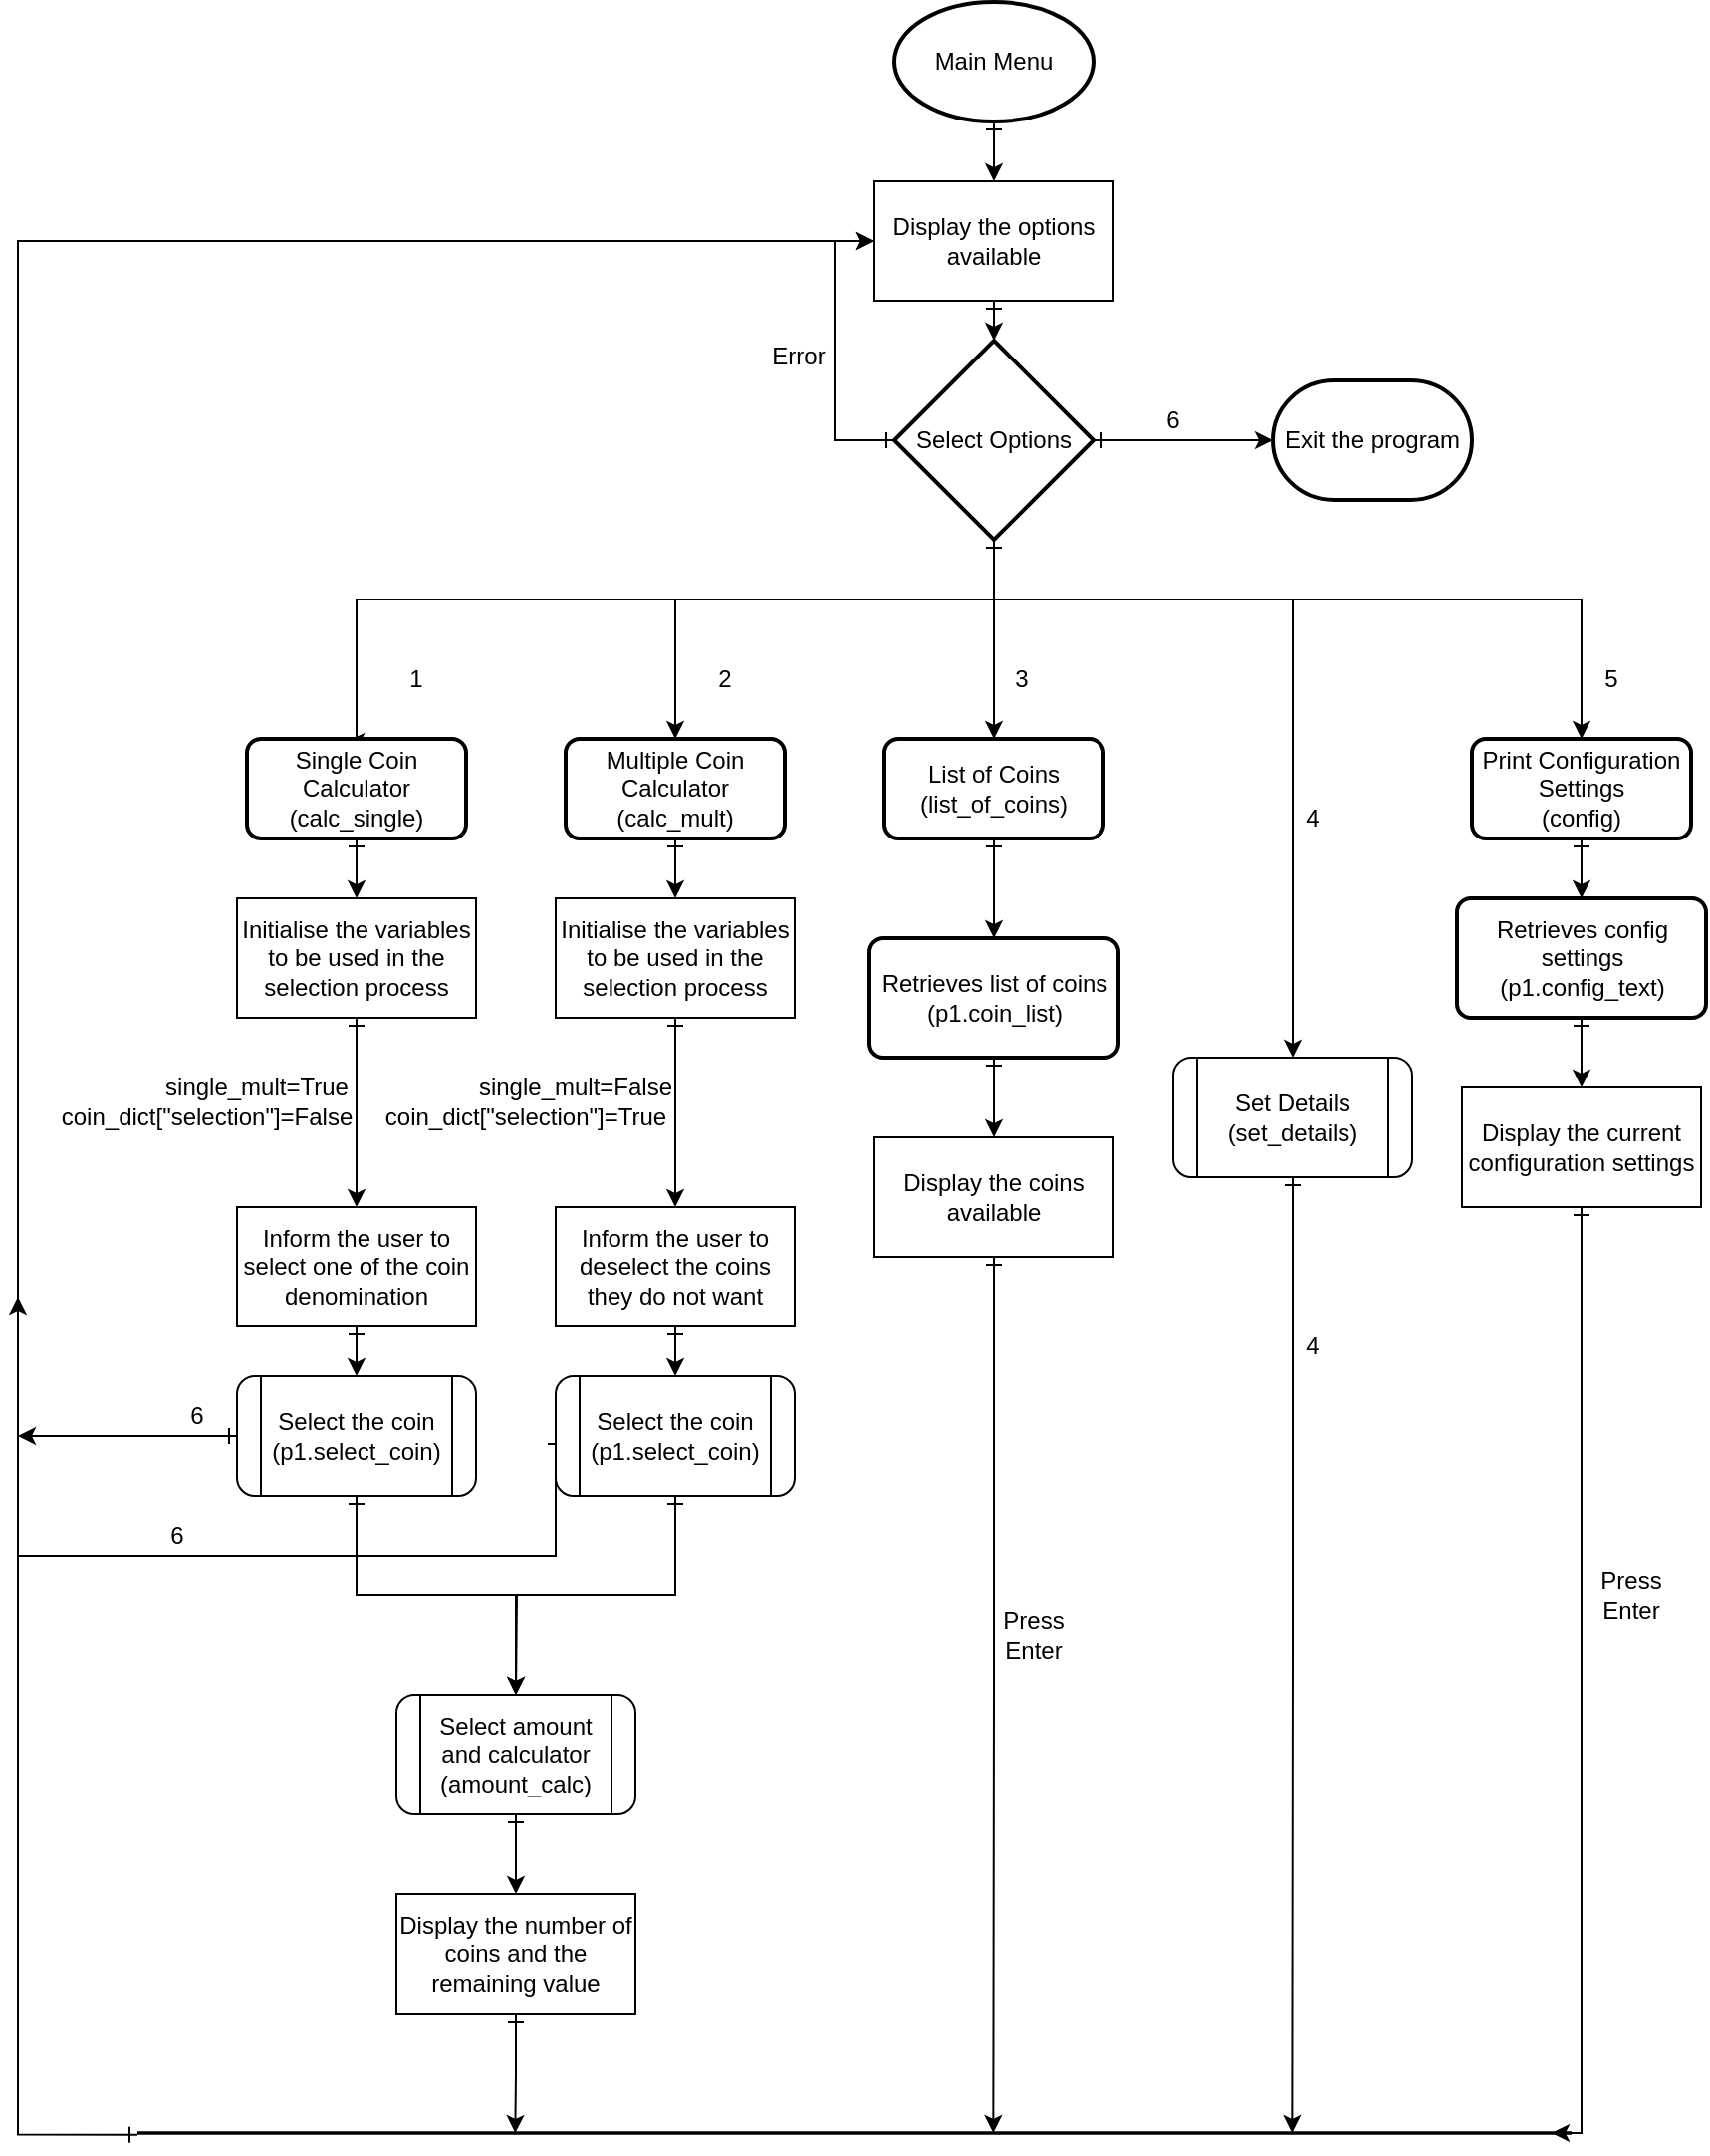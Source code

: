 <mxfile version="14.4.3" type="device"><diagram id="C5RBs43oDa-KdzZeNtuy" name="Page-1"><mxGraphModel dx="2431" dy="1280" grid="0" gridSize="10" guides="0" tooltips="1" connect="1" arrows="1" fold="1" page="0" pageScale="1" pageWidth="827" pageHeight="1169" math="0" shadow="0"><root><mxCell id="WIyWlLk6GJQsqaUBKTNV-0"/><mxCell id="WIyWlLk6GJQsqaUBKTNV-1" parent="WIyWlLk6GJQsqaUBKTNV-0"/><mxCell id="Ox8iufkRf5p34IUGR_d_-14" style="edgeStyle=orthogonalEdgeStyle;rounded=0;orthogonalLoop=1;jettySize=auto;html=1;exitX=0.5;exitY=1;exitDx=0;exitDy=0;exitPerimeter=0;entryX=0.5;entryY=0;entryDx=0;entryDy=0;" edge="1" parent="WIyWlLk6GJQsqaUBKTNV-1"><mxGeometry relative="1" as="geometry"><mxPoint x="420" y="260.0" as="sourcePoint"/><mxPoint x="420" y="410.0" as="targetPoint"/></mxGeometry></mxCell><mxCell id="Ox8iufkRf5p34IUGR_d_-30" style="edgeStyle=orthogonalEdgeStyle;rounded=0;orthogonalLoop=1;jettySize=auto;html=1;exitX=0.5;exitY=1;exitDx=0;exitDy=0;exitPerimeter=0;startArrow=ERone;startFill=0;" edge="1" parent="WIyWlLk6GJQsqaUBKTNV-1" target="Ox8iufkRf5p34IUGR_d_-28"><mxGeometry relative="1" as="geometry"><mxPoint x="420" y="260.0" as="sourcePoint"/><Array as="points"><mxPoint x="420" y="340"/><mxPoint x="715" y="340"/></Array></mxGeometry></mxCell><mxCell id="Ox8iufkRf5p34IUGR_d_-44" style="edgeStyle=orthogonalEdgeStyle;rounded=0;orthogonalLoop=1;jettySize=auto;html=1;exitX=0.5;exitY=1;exitDx=0;exitDy=0;exitPerimeter=0;entryX=0.455;entryY=0.027;entryDx=0;entryDy=0;entryPerimeter=0;startArrow=ERone;startFill=0;" edge="1" parent="WIyWlLk6GJQsqaUBKTNV-1" target="Ox8iufkRf5p34IUGR_d_-24"><mxGeometry relative="1" as="geometry"><mxPoint x="420" y="260.0" as="sourcePoint"/><Array as="points"><mxPoint x="420" y="340"/><mxPoint x="100" y="340"/></Array></mxGeometry></mxCell><mxCell id="Ox8iufkRf5p34IUGR_d_-45" style="edgeStyle=orthogonalEdgeStyle;rounded=0;orthogonalLoop=1;jettySize=auto;html=1;exitX=0.5;exitY=1;exitDx=0;exitDy=0;exitPerimeter=0;entryX=0.5;entryY=0;entryDx=0;entryDy=0;startArrow=ERone;startFill=0;" edge="1" parent="WIyWlLk6GJQsqaUBKTNV-1" target="Ox8iufkRf5p34IUGR_d_-25"><mxGeometry relative="1" as="geometry"><mxPoint x="420" y="260.0" as="sourcePoint"/><Array as="points"><mxPoint x="420" y="340"/><mxPoint x="260" y="340"/></Array></mxGeometry></mxCell><mxCell id="Ox8iufkRf5p34IUGR_d_-19" value="1&lt;span style=&quot;color: rgba(0 , 0 , 0 , 0) ; font-family: monospace ; font-size: 0px&quot;&gt;%3CmxGraphModel%3E%3Croot%3E%3CmxCell%20id%3D%220%22%2F%3E%3CmxCell%20id%3D%221%22%20parent%3D%220%22%2F%3E%3CmxCell%20id%3D%222%22%20value%3D%22%22%20style%3D%22rounded%3D0%3BwhiteSpace%3Dwrap%3Bhtml%3D1%3B%22%20vertex%3D%221%22%20parent%3D%221%22%3E%3CmxGeometry%20x%3D%2270%22%20y%3D%22190%22%20width%3D%2290%22%20height%3D%2240%22%20as%3D%22geometry%22%2F%3E%3C%2FmxCell%3E%3C%2Froot%3E%3C%2FmxGraphModel%3E&lt;/span&gt;" style="text;html=1;strokeColor=none;fillColor=none;align=center;verticalAlign=middle;whiteSpace=wrap;rounded=0;" vertex="1" parent="WIyWlLk6GJQsqaUBKTNV-1"><mxGeometry x="110" y="370" width="40" height="20" as="geometry"/></mxCell><mxCell id="Ox8iufkRf5p34IUGR_d_-20" value="2" style="text;html=1;strokeColor=none;fillColor=none;align=center;verticalAlign=middle;whiteSpace=wrap;rounded=0;" vertex="1" parent="WIyWlLk6GJQsqaUBKTNV-1"><mxGeometry x="265" y="370" width="40" height="20" as="geometry"/></mxCell><mxCell id="Ox8iufkRf5p34IUGR_d_-21" value="3" style="text;html=1;strokeColor=none;fillColor=none;align=center;verticalAlign=middle;whiteSpace=wrap;rounded=0;" vertex="1" parent="WIyWlLk6GJQsqaUBKTNV-1"><mxGeometry x="414" y="370" width="40" height="20" as="geometry"/></mxCell><mxCell id="Ox8iufkRf5p34IUGR_d_-22" value="4" style="text;html=1;strokeColor=none;fillColor=none;align=center;verticalAlign=middle;whiteSpace=wrap;rounded=0;" vertex="1" parent="WIyWlLk6GJQsqaUBKTNV-1"><mxGeometry x="560" y="440" width="40" height="20" as="geometry"/></mxCell><mxCell id="Ox8iufkRf5p34IUGR_d_-23" value="5" style="text;html=1;strokeColor=none;fillColor=none;align=center;verticalAlign=middle;whiteSpace=wrap;rounded=0;" vertex="1" parent="WIyWlLk6GJQsqaUBKTNV-1"><mxGeometry x="710" y="370" width="40" height="20" as="geometry"/></mxCell><mxCell id="Ox8iufkRf5p34IUGR_d_-106" value="" style="edgeStyle=orthogonalEdgeStyle;rounded=0;orthogonalLoop=1;jettySize=auto;html=1;startArrow=ERone;startFill=0;" edge="1" parent="WIyWlLk6GJQsqaUBKTNV-1" source="Ox8iufkRf5p34IUGR_d_-24" target="Ox8iufkRf5p34IUGR_d_-49"><mxGeometry relative="1" as="geometry"/></mxCell><mxCell id="Ox8iufkRf5p34IUGR_d_-24" value="&lt;span&gt;Single Coin Calculator &lt;br&gt;(calc_single)&lt;/span&gt;" style="rounded=1;whiteSpace=wrap;html=1;absoluteArcSize=1;arcSize=14;strokeWidth=2;" vertex="1" parent="WIyWlLk6GJQsqaUBKTNV-1"><mxGeometry x="45" y="410" width="110" height="50" as="geometry"/></mxCell><mxCell id="Ox8iufkRf5p34IUGR_d_-107" style="edgeStyle=orthogonalEdgeStyle;rounded=0;orthogonalLoop=1;jettySize=auto;html=1;exitX=0.5;exitY=1;exitDx=0;exitDy=0;entryX=0.5;entryY=0;entryDx=0;entryDy=0;startArrow=ERone;startFill=0;" edge="1" parent="WIyWlLk6GJQsqaUBKTNV-1" source="Ox8iufkRf5p34IUGR_d_-25" target="Ox8iufkRf5p34IUGR_d_-46"><mxGeometry relative="1" as="geometry"/></mxCell><mxCell id="Ox8iufkRf5p34IUGR_d_-25" value="Multiple Coin Calculator&lt;br&gt;(calc_mult)" style="rounded=1;whiteSpace=wrap;html=1;absoluteArcSize=1;arcSize=14;strokeWidth=2;" vertex="1" parent="WIyWlLk6GJQsqaUBKTNV-1"><mxGeometry x="205" y="410" width="110" height="50" as="geometry"/></mxCell><mxCell id="Ox8iufkRf5p34IUGR_d_-104" style="edgeStyle=orthogonalEdgeStyle;rounded=0;orthogonalLoop=1;jettySize=auto;html=1;exitX=0.5;exitY=1;exitDx=0;exitDy=0;entryX=0.5;entryY=0;entryDx=0;entryDy=0;startArrow=ERone;startFill=0;" edge="1" parent="WIyWlLk6GJQsqaUBKTNV-1" source="Ox8iufkRf5p34IUGR_d_-26" target="Ox8iufkRf5p34IUGR_d_-52"><mxGeometry relative="1" as="geometry"/></mxCell><mxCell id="Ox8iufkRf5p34IUGR_d_-26" value="&lt;span&gt;List of Coins&lt;br&gt;(list_of_coins)&lt;br&gt;&lt;/span&gt;" style="rounded=1;whiteSpace=wrap;html=1;absoluteArcSize=1;arcSize=14;strokeWidth=2;" vertex="1" parent="WIyWlLk6GJQsqaUBKTNV-1"><mxGeometry x="365" y="410" width="110" height="50" as="geometry"/></mxCell><mxCell id="Ox8iufkRf5p34IUGR_d_-108" style="edgeStyle=orthogonalEdgeStyle;rounded=0;orthogonalLoop=1;jettySize=auto;html=1;exitX=0.5;exitY=1;exitDx=0;exitDy=0;entryX=0.5;entryY=0;entryDx=0;entryDy=0;startArrow=ERone;startFill=0;" edge="1" parent="WIyWlLk6GJQsqaUBKTNV-1" source="Ox8iufkRf5p34IUGR_d_-28" target="Ox8iufkRf5p34IUGR_d_-51"><mxGeometry relative="1" as="geometry"/></mxCell><mxCell id="Ox8iufkRf5p34IUGR_d_-28" value="&lt;span&gt;Print Configuration Settings&lt;br&gt;(config)&lt;br&gt;&lt;/span&gt;" style="rounded=1;whiteSpace=wrap;html=1;absoluteArcSize=1;arcSize=14;strokeWidth=2;" vertex="1" parent="WIyWlLk6GJQsqaUBKTNV-1"><mxGeometry x="660" y="410" width="110" height="50" as="geometry"/></mxCell><mxCell id="Ox8iufkRf5p34IUGR_d_-99" style="edgeStyle=orthogonalEdgeStyle;rounded=0;orthogonalLoop=1;jettySize=auto;html=1;exitX=0.5;exitY=1;exitDx=0;exitDy=0;startArrow=ERone;startFill=0;" edge="1" parent="WIyWlLk6GJQsqaUBKTNV-1" source="Ox8iufkRf5p34IUGR_d_-36" target="Ox8iufkRf5p34IUGR_d_-58"><mxGeometry relative="1" as="geometry"/></mxCell><mxCell id="Ox8iufkRf5p34IUGR_d_-36" value="Inform the user to deselect the coins they do not want" style="rounded=0;whiteSpace=wrap;html=1;" vertex="1" parent="WIyWlLk6GJQsqaUBKTNV-1"><mxGeometry x="200" y="645" width="120" height="60" as="geometry"/></mxCell><mxCell id="Ox8iufkRf5p34IUGR_d_-113" style="edgeStyle=orthogonalEdgeStyle;rounded=0;orthogonalLoop=1;jettySize=auto;html=1;exitX=0.5;exitY=1;exitDx=0;exitDy=0;startArrow=ERone;startFill=0;strokeColor=#000000;" edge="1" parent="WIyWlLk6GJQsqaUBKTNV-1" source="Ox8iufkRf5p34IUGR_d_-38"><mxGeometry relative="1" as="geometry"><mxPoint x="419.667" y="1110.0" as="targetPoint"/></mxGeometry></mxCell><mxCell id="Ox8iufkRf5p34IUGR_d_-38" value="Display the coins available" style="rounded=0;whiteSpace=wrap;html=1;" vertex="1" parent="WIyWlLk6GJQsqaUBKTNV-1"><mxGeometry x="360" y="610" width="120" height="60" as="geometry"/></mxCell><mxCell id="Ox8iufkRf5p34IUGR_d_-111" style="edgeStyle=orthogonalEdgeStyle;rounded=0;orthogonalLoop=1;jettySize=auto;html=1;exitX=0.5;exitY=1;exitDx=0;exitDy=0;startArrow=ERone;startFill=0;strokeColor=#000000;" edge="1" parent="WIyWlLk6GJQsqaUBKTNV-1" source="Ox8iufkRf5p34IUGR_d_-40"><mxGeometry relative="1" as="geometry"><mxPoint x="700" y="1110" as="targetPoint"/><Array as="points"><mxPoint x="715" y="1110"/></Array></mxGeometry></mxCell><mxCell id="Ox8iufkRf5p34IUGR_d_-40" value="Display the current configuration settings" style="rounded=0;whiteSpace=wrap;html=1;" vertex="1" parent="WIyWlLk6GJQsqaUBKTNV-1"><mxGeometry x="655" y="585" width="120" height="60" as="geometry"/></mxCell><mxCell id="Ox8iufkRf5p34IUGR_d_-101" style="edgeStyle=orthogonalEdgeStyle;rounded=0;orthogonalLoop=1;jettySize=auto;html=1;exitX=0.5;exitY=1;exitDx=0;exitDy=0;entryX=0.5;entryY=0;entryDx=0;entryDy=0;startArrow=ERone;startFill=0;" edge="1" parent="WIyWlLk6GJQsqaUBKTNV-1" source="Ox8iufkRf5p34IUGR_d_-46" target="Ox8iufkRf5p34IUGR_d_-36"><mxGeometry relative="1" as="geometry"/></mxCell><mxCell id="Ox8iufkRf5p34IUGR_d_-46" value="Initialise the variables to be used in the selection process" style="rounded=0;whiteSpace=wrap;html=1;" vertex="1" parent="WIyWlLk6GJQsqaUBKTNV-1"><mxGeometry x="200" y="490" width="120" height="60" as="geometry"/></mxCell><mxCell id="Ox8iufkRf5p34IUGR_d_-98" style="edgeStyle=orthogonalEdgeStyle;rounded=0;orthogonalLoop=1;jettySize=auto;html=1;exitX=0.5;exitY=1;exitDx=0;exitDy=0;entryX=0.5;entryY=0;entryDx=0;entryDy=0;startArrow=ERone;startFill=0;" edge="1" parent="WIyWlLk6GJQsqaUBKTNV-1" source="Ox8iufkRf5p34IUGR_d_-47" target="Ox8iufkRf5p34IUGR_d_-64"><mxGeometry relative="1" as="geometry"/></mxCell><mxCell id="Ox8iufkRf5p34IUGR_d_-47" value="Inform the user to select one of the coin denomination" style="rounded=0;whiteSpace=wrap;html=1;" vertex="1" parent="WIyWlLk6GJQsqaUBKTNV-1"><mxGeometry x="40" y="645" width="120" height="60" as="geometry"/></mxCell><mxCell id="Ox8iufkRf5p34IUGR_d_-100" style="edgeStyle=orthogonalEdgeStyle;rounded=0;orthogonalLoop=1;jettySize=auto;html=1;exitX=0.5;exitY=1;exitDx=0;exitDy=0;entryX=0.5;entryY=0;entryDx=0;entryDy=0;startArrow=ERone;startFill=0;" edge="1" parent="WIyWlLk6GJQsqaUBKTNV-1" source="Ox8iufkRf5p34IUGR_d_-49" target="Ox8iufkRf5p34IUGR_d_-47"><mxGeometry relative="1" as="geometry"><Array as="points"><mxPoint x="100" y="580"/><mxPoint x="100" y="580"/></Array></mxGeometry></mxCell><mxCell id="Ox8iufkRf5p34IUGR_d_-49" value="Initialise the variables to be used in the selection process" style="rounded=0;whiteSpace=wrap;html=1;" vertex="1" parent="WIyWlLk6GJQsqaUBKTNV-1"><mxGeometry x="40" y="490" width="120" height="60" as="geometry"/></mxCell><mxCell id="Ox8iufkRf5p34IUGR_d_-109" style="edgeStyle=orthogonalEdgeStyle;rounded=0;orthogonalLoop=1;jettySize=auto;html=1;exitX=0.5;exitY=1;exitDx=0;exitDy=0;entryX=0.5;entryY=0;entryDx=0;entryDy=0;startArrow=ERone;startFill=0;" edge="1" parent="WIyWlLk6GJQsqaUBKTNV-1" source="Ox8iufkRf5p34IUGR_d_-51" target="Ox8iufkRf5p34IUGR_d_-40"><mxGeometry relative="1" as="geometry"/></mxCell><mxCell id="Ox8iufkRf5p34IUGR_d_-51" value="&lt;span&gt;Retrieves config settings (p1.config_text)&lt;br&gt;&lt;/span&gt;" style="rounded=1;whiteSpace=wrap;html=1;absoluteArcSize=1;arcSize=14;strokeWidth=2;" vertex="1" parent="WIyWlLk6GJQsqaUBKTNV-1"><mxGeometry x="652.5" y="490" width="125" height="60" as="geometry"/></mxCell><mxCell id="Ox8iufkRf5p34IUGR_d_-105" style="edgeStyle=orthogonalEdgeStyle;rounded=0;orthogonalLoop=1;jettySize=auto;html=1;entryX=0.5;entryY=0;entryDx=0;entryDy=0;startArrow=ERone;startFill=0;" edge="1" parent="WIyWlLk6GJQsqaUBKTNV-1" source="Ox8iufkRf5p34IUGR_d_-52" target="Ox8iufkRf5p34IUGR_d_-38"><mxGeometry relative="1" as="geometry"/></mxCell><mxCell id="Ox8iufkRf5p34IUGR_d_-52" value="&lt;span&gt;Retrieves list of coins (p1.coin_list)&lt;br&gt;&lt;/span&gt;" style="rounded=1;whiteSpace=wrap;html=1;absoluteArcSize=1;arcSize=14;strokeWidth=2;" vertex="1" parent="WIyWlLk6GJQsqaUBKTNV-1"><mxGeometry x="357.5" y="510" width="125" height="60" as="geometry"/></mxCell><mxCell id="Ox8iufkRf5p34IUGR_d_-83" style="edgeStyle=orthogonalEdgeStyle;rounded=0;orthogonalLoop=1;jettySize=auto;html=1;exitX=0.5;exitY=1;exitDx=0;exitDy=0;startArrow=ERone;startFill=0;" edge="1" parent="WIyWlLk6GJQsqaUBKTNV-1" source="Ox8iufkRf5p34IUGR_d_-58"><mxGeometry relative="1" as="geometry"><mxPoint x="180" y="890" as="targetPoint"/></mxGeometry></mxCell><mxCell id="Ox8iufkRf5p34IUGR_d_-137" style="edgeStyle=orthogonalEdgeStyle;rounded=0;orthogonalLoop=1;jettySize=auto;html=1;exitX=0;exitY=0.5;exitDx=0;exitDy=0;startArrow=ERone;startFill=0;strokeColor=#000000;" edge="1" parent="WIyWlLk6GJQsqaUBKTNV-1" source="Ox8iufkRf5p34IUGR_d_-58"><mxGeometry relative="1" as="geometry"><mxPoint x="-70" y="690" as="targetPoint"/><Array as="points"><mxPoint x="200" y="820"/><mxPoint x="-70" y="820"/></Array></mxGeometry></mxCell><mxCell id="Ox8iufkRf5p34IUGR_d_-58" value="Select the coin&lt;br&gt;(p1.select_coin)" style="shape=process;whiteSpace=wrap;html=1;backgroundOutline=1;rounded=1;" vertex="1" parent="WIyWlLk6GJQsqaUBKTNV-1"><mxGeometry x="200" y="730" width="120" height="60" as="geometry"/></mxCell><mxCell id="Ox8iufkRf5p34IUGR_d_-97" style="edgeStyle=orthogonalEdgeStyle;rounded=0;orthogonalLoop=1;jettySize=auto;html=1;exitX=0.5;exitY=1;exitDx=0;exitDy=0;entryX=0.5;entryY=0;entryDx=0;entryDy=0;startArrow=ERone;startFill=0;" edge="1" parent="WIyWlLk6GJQsqaUBKTNV-1" source="Ox8iufkRf5p34IUGR_d_-60" target="Ox8iufkRf5p34IUGR_d_-93"><mxGeometry relative="1" as="geometry"/></mxCell><mxCell id="Ox8iufkRf5p34IUGR_d_-60" value="Select amount and calculator&lt;br&gt;(amount_calc)" style="shape=process;whiteSpace=wrap;html=1;backgroundOutline=1;rounded=1;" vertex="1" parent="WIyWlLk6GJQsqaUBKTNV-1"><mxGeometry x="120" y="890" width="120" height="60" as="geometry"/></mxCell><mxCell id="Ox8iufkRf5p34IUGR_d_-82" style="edgeStyle=orthogonalEdgeStyle;rounded=0;orthogonalLoop=1;jettySize=auto;html=1;exitX=0.5;exitY=1;exitDx=0;exitDy=0;startArrow=ERone;startFill=0;" edge="1" parent="WIyWlLk6GJQsqaUBKTNV-1" source="Ox8iufkRf5p34IUGR_d_-64" target="Ox8iufkRf5p34IUGR_d_-60"><mxGeometry relative="1" as="geometry"/></mxCell><mxCell id="Ox8iufkRf5p34IUGR_d_-117" style="edgeStyle=orthogonalEdgeStyle;rounded=0;orthogonalLoop=1;jettySize=auto;html=1;startArrow=ERone;startFill=0;strokeColor=#000000;" edge="1" parent="WIyWlLk6GJQsqaUBKTNV-1" source="Ox8iufkRf5p34IUGR_d_-64"><mxGeometry relative="1" as="geometry"><mxPoint x="-70" y="760" as="targetPoint"/></mxGeometry></mxCell><mxCell id="Ox8iufkRf5p34IUGR_d_-64" value="Select the coin&lt;br&gt;(p1.select_coin)" style="shape=process;whiteSpace=wrap;html=1;backgroundOutline=1;rounded=1;" vertex="1" parent="WIyWlLk6GJQsqaUBKTNV-1"><mxGeometry x="40" y="730" width="120" height="60" as="geometry"/></mxCell><mxCell id="Ox8iufkRf5p34IUGR_d_-76" style="edgeStyle=orthogonalEdgeStyle;rounded=0;orthogonalLoop=1;jettySize=auto;html=1;startArrow=ERone;startFill=0;" edge="1" parent="WIyWlLk6GJQsqaUBKTNV-1" source="Ox8iufkRf5p34IUGR_d_-73" target="Ox8iufkRf5p34IUGR_d_-75"><mxGeometry relative="1" as="geometry"/></mxCell><mxCell id="Ox8iufkRf5p34IUGR_d_-91" style="edgeStyle=orthogonalEdgeStyle;rounded=0;orthogonalLoop=1;jettySize=auto;html=1;exitX=0.5;exitY=1;exitDx=0;exitDy=0;exitPerimeter=0;entryX=0.5;entryY=0;entryDx=0;entryDy=0;startArrow=ERone;startFill=0;" edge="1" parent="WIyWlLk6GJQsqaUBKTNV-1" source="Ox8iufkRf5p34IUGR_d_-73" target="Ox8iufkRf5p34IUGR_d_-90"><mxGeometry relative="1" as="geometry"><Array as="points"><mxPoint x="420" y="340"/><mxPoint x="570" y="340"/></Array></mxGeometry></mxCell><mxCell id="Ox8iufkRf5p34IUGR_d_-142" style="edgeStyle=orthogonalEdgeStyle;rounded=0;orthogonalLoop=1;jettySize=auto;html=1;exitX=0;exitY=0.5;exitDx=0;exitDy=0;exitPerimeter=0;entryX=0;entryY=0.5;entryDx=0;entryDy=0;startArrow=ERone;startFill=0;strokeColor=#000000;" edge="1" parent="WIyWlLk6GJQsqaUBKTNV-1" source="Ox8iufkRf5p34IUGR_d_-73" target="Ox8iufkRf5p34IUGR_d_-92"><mxGeometry relative="1" as="geometry"/></mxCell><mxCell id="Ox8iufkRf5p34IUGR_d_-73" value="Select Options" style="strokeWidth=2;html=1;shape=mxgraph.flowchart.decision;whiteSpace=wrap;" vertex="1" parent="WIyWlLk6GJQsqaUBKTNV-1"><mxGeometry x="370" y="210" width="100" height="100" as="geometry"/></mxCell><mxCell id="Ox8iufkRf5p34IUGR_d_-94" value="" style="edgeStyle=orthogonalEdgeStyle;rounded=0;orthogonalLoop=1;jettySize=auto;html=1;startArrow=ERone;startFill=0;" edge="1" parent="WIyWlLk6GJQsqaUBKTNV-1" source="Ox8iufkRf5p34IUGR_d_-74" target="Ox8iufkRf5p34IUGR_d_-92"><mxGeometry relative="1" as="geometry"/></mxCell><mxCell id="Ox8iufkRf5p34IUGR_d_-74" value="Main Menu" style="strokeWidth=2;html=1;shape=mxgraph.flowchart.start_1;whiteSpace=wrap;" vertex="1" parent="WIyWlLk6GJQsqaUBKTNV-1"><mxGeometry x="370" y="40" width="100" height="60" as="geometry"/></mxCell><mxCell id="Ox8iufkRf5p34IUGR_d_-75" value="Exit the program" style="strokeWidth=2;html=1;shape=mxgraph.flowchart.terminator;whiteSpace=wrap;" vertex="1" parent="WIyWlLk6GJQsqaUBKTNV-1"><mxGeometry x="560" y="230" width="100" height="60" as="geometry"/></mxCell><mxCell id="Ox8iufkRf5p34IUGR_d_-77" value="6" style="text;html=1;strokeColor=none;fillColor=none;align=center;verticalAlign=middle;whiteSpace=wrap;rounded=0;" vertex="1" parent="WIyWlLk6GJQsqaUBKTNV-1"><mxGeometry x="490" y="240" width="40" height="20" as="geometry"/></mxCell><mxCell id="Ox8iufkRf5p34IUGR_d_-112" style="edgeStyle=orthogonalEdgeStyle;rounded=0;orthogonalLoop=1;jettySize=auto;html=1;exitX=0.5;exitY=1;exitDx=0;exitDy=0;startArrow=ERone;startFill=0;strokeColor=#000000;" edge="1" parent="WIyWlLk6GJQsqaUBKTNV-1" source="Ox8iufkRf5p34IUGR_d_-90"><mxGeometry relative="1" as="geometry"><mxPoint x="569.667" y="1110.0" as="targetPoint"/></mxGeometry></mxCell><mxCell id="Ox8iufkRf5p34IUGR_d_-90" value="&lt;span&gt;Set Details&lt;/span&gt;&lt;br&gt;&lt;span&gt;(set_details)&lt;/span&gt;" style="shape=process;whiteSpace=wrap;html=1;backgroundOutline=1;rounded=1;" vertex="1" parent="WIyWlLk6GJQsqaUBKTNV-1"><mxGeometry x="510" y="570" width="120" height="60" as="geometry"/></mxCell><mxCell id="Ox8iufkRf5p34IUGR_d_-95" style="edgeStyle=orthogonalEdgeStyle;rounded=0;orthogonalLoop=1;jettySize=auto;html=1;exitX=0.5;exitY=1;exitDx=0;exitDy=0;entryX=0.5;entryY=0;entryDx=0;entryDy=0;entryPerimeter=0;startArrow=ERone;startFill=0;" edge="1" parent="WIyWlLk6GJQsqaUBKTNV-1" source="Ox8iufkRf5p34IUGR_d_-92" target="Ox8iufkRf5p34IUGR_d_-73"><mxGeometry relative="1" as="geometry"/></mxCell><mxCell id="Ox8iufkRf5p34IUGR_d_-115" style="edgeStyle=orthogonalEdgeStyle;rounded=0;orthogonalLoop=1;jettySize=auto;html=1;exitX=0;exitY=0.5;exitDx=0;exitDy=0;startArrow=ERone;startFill=0;strokeColor=#000000;entryX=0;entryY=0.5;entryDx=0;entryDy=0;" edge="1" parent="WIyWlLk6GJQsqaUBKTNV-1" target="Ox8iufkRf5p34IUGR_d_-92"><mxGeometry relative="1" as="geometry"><mxPoint x="-10.0" y="1110.833" as="sourcePoint"/><Array as="points"><mxPoint x="-70" y="1111"/><mxPoint x="-70" y="160"/></Array></mxGeometry></mxCell><mxCell id="Ox8iufkRf5p34IUGR_d_-92" value="Display the options available" style="rounded=0;whiteSpace=wrap;html=1;" vertex="1" parent="WIyWlLk6GJQsqaUBKTNV-1"><mxGeometry x="360" y="130" width="120" height="60" as="geometry"/></mxCell><mxCell id="Ox8iufkRf5p34IUGR_d_-114" style="edgeStyle=orthogonalEdgeStyle;rounded=0;orthogonalLoop=1;jettySize=auto;html=1;exitX=0.5;exitY=1;exitDx=0;exitDy=0;startArrow=ERone;startFill=0;strokeColor=#000000;" edge="1" parent="WIyWlLk6GJQsqaUBKTNV-1" source="Ox8iufkRf5p34IUGR_d_-93"><mxGeometry relative="1" as="geometry"><mxPoint x="179.667" y="1110.0" as="targetPoint"/></mxGeometry></mxCell><mxCell id="Ox8iufkRf5p34IUGR_d_-93" value="Display the number of coins and the remaining value" style="rounded=0;whiteSpace=wrap;html=1;" vertex="1" parent="WIyWlLk6GJQsqaUBKTNV-1"><mxGeometry x="120" y="990" width="120" height="60" as="geometry"/></mxCell><mxCell id="Ox8iufkRf5p34IUGR_d_-110" value="" style="shape=link;html=1;startArrow=ERone;startFill=0;width=-0.833;" edge="1" parent="WIyWlLk6GJQsqaUBKTNV-1"><mxGeometry width="100" relative="1" as="geometry"><mxPoint x="-10" y="1110" as="sourcePoint"/><mxPoint x="710" y="1110" as="targetPoint"/></mxGeometry></mxCell><mxCell id="Ox8iufkRf5p34IUGR_d_-120" value="6" style="text;html=1;strokeColor=none;fillColor=none;align=center;verticalAlign=middle;whiteSpace=wrap;rounded=0;" vertex="1" parent="WIyWlLk6GJQsqaUBKTNV-1"><mxGeometry x="-10" y="800" width="40" height="20" as="geometry"/></mxCell><mxCell id="Ox8iufkRf5p34IUGR_d_-121" value="6" style="text;html=1;strokeColor=none;fillColor=none;align=center;verticalAlign=middle;whiteSpace=wrap;rounded=0;" vertex="1" parent="WIyWlLk6GJQsqaUBKTNV-1"><mxGeometry y="740" width="40" height="20" as="geometry"/></mxCell><mxCell id="Ox8iufkRf5p34IUGR_d_-124" value="4" style="text;html=1;strokeColor=none;fillColor=none;align=center;verticalAlign=middle;whiteSpace=wrap;rounded=0;" vertex="1" parent="WIyWlLk6GJQsqaUBKTNV-1"><mxGeometry x="560" y="705" width="40" height="20" as="geometry"/></mxCell><mxCell id="Ox8iufkRf5p34IUGR_d_-125" value="Press Enter" style="text;html=1;strokeColor=none;fillColor=none;align=center;verticalAlign=middle;whiteSpace=wrap;rounded=0;" vertex="1" parent="WIyWlLk6GJQsqaUBKTNV-1"><mxGeometry x="420" y="850" width="40" height="20" as="geometry"/></mxCell><mxCell id="Ox8iufkRf5p34IUGR_d_-126" value="Press Enter" style="text;html=1;strokeColor=none;fillColor=none;align=center;verticalAlign=middle;whiteSpace=wrap;rounded=0;" vertex="1" parent="WIyWlLk6GJQsqaUBKTNV-1"><mxGeometry x="720" y="830" width="40" height="20" as="geometry"/></mxCell><mxCell id="Ox8iufkRf5p34IUGR_d_-129" value="single_mult=True" style="text;html=1;strokeColor=none;fillColor=none;align=center;verticalAlign=middle;whiteSpace=wrap;rounded=0;" vertex="1" parent="WIyWlLk6GJQsqaUBKTNV-1"><mxGeometry x="30" y="575" width="40" height="20" as="geometry"/></mxCell><mxCell id="Ox8iufkRf5p34IUGR_d_-130" value="coin_dict[&quot;selection&quot;]=False" style="text;html=1;strokeColor=none;fillColor=none;align=center;verticalAlign=middle;whiteSpace=wrap;rounded=0;" vertex="1" parent="WIyWlLk6GJQsqaUBKTNV-1"><mxGeometry x="5" y="590" width="40" height="20" as="geometry"/></mxCell><mxCell id="Ox8iufkRf5p34IUGR_d_-131" value="single_mult=False" style="text;html=1;strokeColor=none;fillColor=none;align=center;verticalAlign=middle;whiteSpace=wrap;rounded=0;" vertex="1" parent="WIyWlLk6GJQsqaUBKTNV-1"><mxGeometry x="190" y="575" width="40" height="20" as="geometry"/></mxCell><mxCell id="Ox8iufkRf5p34IUGR_d_-132" value="coin_dict[&quot;selection&quot;]=True" style="text;html=1;strokeColor=none;fillColor=none;align=center;verticalAlign=middle;whiteSpace=wrap;rounded=0;" vertex="1" parent="WIyWlLk6GJQsqaUBKTNV-1"><mxGeometry x="165" y="590" width="40" height="20" as="geometry"/></mxCell><mxCell id="Ox8iufkRf5p34IUGR_d_-143" value="Error" style="text;html=1;strokeColor=none;fillColor=none;align=center;verticalAlign=middle;whiteSpace=wrap;rounded=0;" vertex="1" parent="WIyWlLk6GJQsqaUBKTNV-1"><mxGeometry x="302" y="208" width="40" height="20" as="geometry"/></mxCell></root></mxGraphModel></diagram></mxfile>